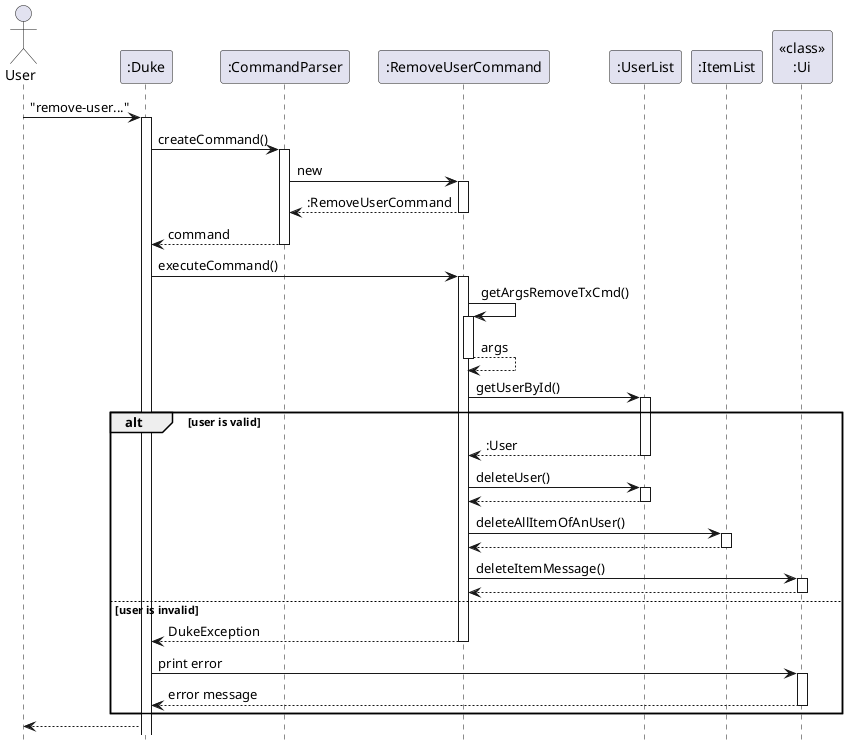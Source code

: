 @startuml
hide footbox

Actor User
"User" -> ":Duke": "remove-user..."
activate ":Duke"
":Duke" -> ":CommandParser": createCommand()
activate ":CommandParser"
":CommandParser" -> ":RemoveUserCommand": new
activate ":RemoveUserCommand"
return :RemoveUserCommand
":CommandParser" --> ":Duke": command
deactivate

":Duke" -> ":RemoveUserCommand" : executeCommand()
activate ":RemoveUserCommand"
":RemoveUserCommand" -> ":RemoveUserCommand": getArgsRemoveTxCmd()
activate ":RemoveUserCommand"
return args
    ":RemoveUserCommand" -> ":UserList": getUserById()
    activate ":UserList"
alt user is valid
    ":UserList" --> ":RemoveUserCommand": :User
    deactivate ":UserList"

    ":RemoveUserCommand" -> ":UserList": deleteUser()
    activate ":UserList"
    return
    ":RemoveUserCommand" -> ":ItemList": deleteAllItemOfAnUser()
    activate ":ItemList"
    return
    ":RemoveUserCommand" -> "<<class>>\n:Ui": deleteItemMessage()
    activate "<<class>>\n:Ui"
    return
    deactivate "<<class>>\n:Ui"
    deactivate ":UserList"
else user is invalid
    ":RemoveUserCommand" --> ":Duke" : DukeException
    deactivate ":RemoveUserCommand"
    ":Duke" -> "<<class>>\n:Ui" : print error
    activate "<<class>>\n:Ui"
    "<<class>>\n:Ui" --> ":Duke" : error message
    deactivate "<<class>>\n:Ui"
end
deactivate ":RemoveUserCommand"
":Duke" --> "User"
@enduml